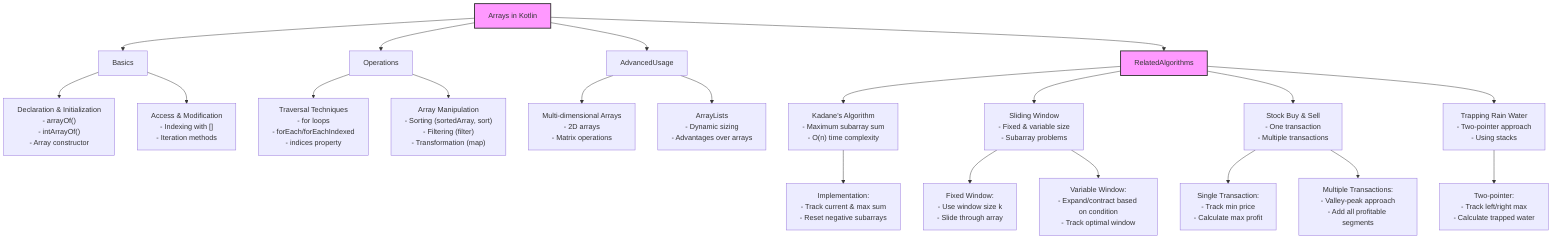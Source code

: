 flowchart TB
    Arrays[Arrays in Kotlin] --> Basics
    Arrays --> Operations
    Arrays --> AdvancedUsage
    Arrays --> RelatedAlgorithms
    
    Basics --> Declaration["Declaration & Initialization\n- arrayOf()\n- intArrayOf()\n- Array constructor"]
    Basics --> Access["Access & Modification\n- Indexing with []\n- Iteration methods"]
    
    Operations --> Traverse["Traversal Techniques\n- for loops\n- forEach/forEachIndexed\n- indices property"]
    Operations --> Manipulation["Array Manipulation\n- Sorting (sortedArray, sort)\n- Filtering (filter)\n- Transformation (map)"]
    
    AdvancedUsage --> MultiDimension["Multi-dimensional Arrays\n- 2D arrays\n- Matrix operations"]
    AdvancedUsage --> ArrayLists["ArrayLists\n- Dynamic sizing\n- Advantages over arrays"]
    
    RelatedAlgorithms --> KadaneAlgo["Kadane's Algorithm\n- Maximum subarray sum\n- O(n) time complexity"]
    RelatedAlgorithms --> SlidingWindow["Sliding Window\n- Fixed & variable size\n- Subarray problems"]
    RelatedAlgorithms --> BuySellStock["Stock Buy & Sell\n- One transaction\n- Multiple transactions"]
    RelatedAlgorithms --> TrappingRain["Trapping Rain Water\n- Two-pointer approach\n- Using stacks"]
    
    KadaneAlgo --> KadaneImpl["Implementation:\n- Track current & max sum\n- Reset negative subarrays"]
    
    SlidingWindow --> FixedWindow["Fixed Window:\n- Use window size k\n- Slide through array"]
    SlidingWindow --> VariableWindow["Variable Window:\n- Expand/contract based on condition\n- Track optimal window"]
    
    BuySellStock --> SingleTxn["Single Transaction:\n- Track min price\n- Calculate max profit"]
    BuySellStock --> MultiTxn["Multiple Transactions:\n- Valley-peak approach\n- Add all profitable segments"]
    
    TrappingRain --> TwoPointer["Two-pointer:\n- Track left/right max\n- Calculate trapped water"]
    
    class Arrays,RelatedAlgorithms emphasis;
    classDef emphasis fill:#f9f,stroke:#333,stroke-width:2px;
